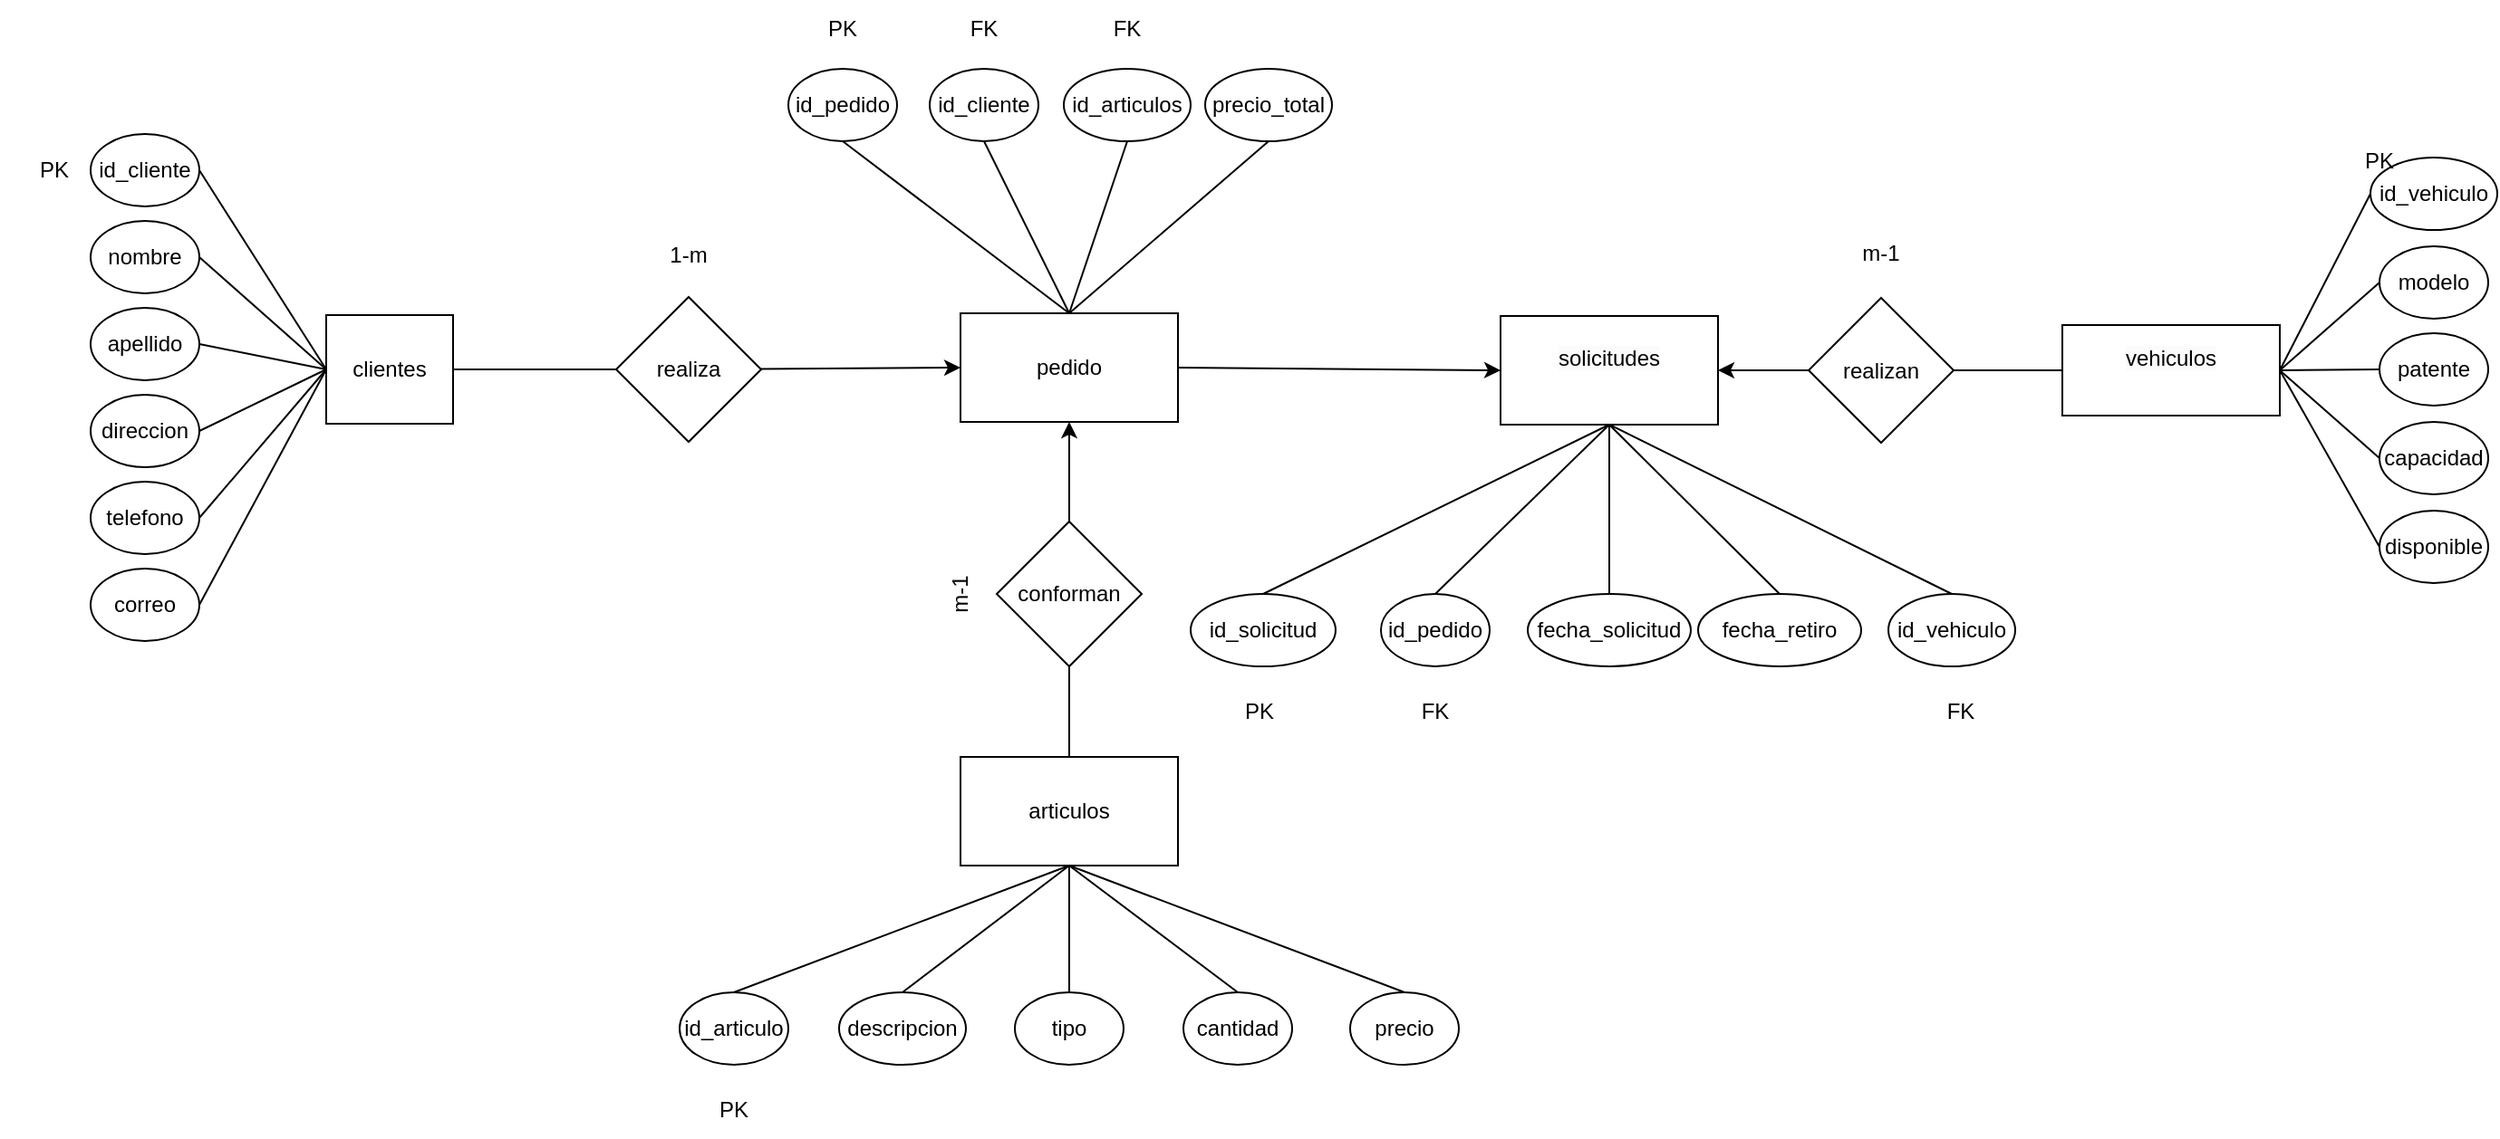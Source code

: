 <mxfile>
    <diagram id="D0lsIx0jxqbMZNfjzYcb" name="Page-1">
        <mxGraphModel dx="2122" dy="552" grid="1" gridSize="10" guides="1" tooltips="1" connect="1" arrows="1" fold="1" page="1" pageScale="1" pageWidth="1100" pageHeight="850" math="0" shadow="0">
            <root>
                <mxCell id="0"/>
                <mxCell id="1" parent="0"/>
                <mxCell id="10" value="clientes" style="rounded=0;whiteSpace=wrap;html=1;" parent="1" vertex="1">
                    <mxGeometry x="-160" y="266" width="70" height="60" as="geometry"/>
                </mxCell>
                <mxCell id="11" value="&#xa;&lt;span style=&quot;color: rgb(0, 0, 0); font-family: Helvetica; font-size: 12px; font-style: normal; font-variant-ligatures: normal; font-variant-caps: normal; font-weight: 400; letter-spacing: normal; orphans: 2; text-align: center; text-indent: 0px; text-transform: none; widows: 2; word-spacing: 0px; -webkit-text-stroke-width: 0px; white-space: normal; background-color: rgb(251, 251, 251); text-decoration-thickness: initial; text-decoration-style: initial; text-decoration-color: initial; display: inline !important; float: none;&quot;&gt;solicitudes&lt;/span&gt;&#xa;&#xa;" style="rounded=0;whiteSpace=wrap;html=1;" parent="1" vertex="1">
                    <mxGeometry x="488" y="266.5" width="120" height="60" as="geometry"/>
                </mxCell>
                <mxCell id="12" value="&#xa;&lt;span style=&quot;color: rgb(0, 0, 0); font-family: Helvetica; font-size: 12px; font-style: normal; font-variant-ligatures: normal; font-variant-caps: normal; font-weight: 400; letter-spacing: normal; orphans: 2; text-align: center; text-indent: 0px; text-transform: none; widows: 2; word-spacing: 0px; -webkit-text-stroke-width: 0px; white-space: normal; background-color: rgb(251, 251, 251); text-decoration-thickness: initial; text-decoration-style: initial; text-decoration-color: initial; display: inline !important; float: none;&quot;&gt;vehiculos&lt;/span&gt;&#xa;&#xa;" style="rounded=0;whiteSpace=wrap;html=1;" parent="1" vertex="1">
                    <mxGeometry x="798" y="271.5" width="120" height="50" as="geometry"/>
                </mxCell>
                <mxCell id="100" style="edgeStyle=none;html=1;entryX=0.5;entryY=1;entryDx=0;entryDy=0;" parent="1" source="13" target="66" edge="1">
                    <mxGeometry relative="1" as="geometry"/>
                </mxCell>
                <mxCell id="13" value="&lt;span style=&quot;color: rgb(0, 0, 0);&quot;&gt;articulos&lt;/span&gt;" style="rounded=0;whiteSpace=wrap;html=1;" parent="1" vertex="1">
                    <mxGeometry x="190" y="510" width="120" height="60" as="geometry"/>
                </mxCell>
                <mxCell id="18" value="" style="endArrow=none;html=1;entryX=1;entryY=0.5;entryDx=0;entryDy=0;exitX=0;exitY=0.5;exitDx=0;exitDy=0;" parent="1" source="20" target="10" edge="1">
                    <mxGeometry width="50" height="50" relative="1" as="geometry">
                        <mxPoint x="-10" y="366.5" as="sourcePoint"/>
                        <mxPoint x="280" y="326.5" as="targetPoint"/>
                    </mxGeometry>
                </mxCell>
                <mxCell id="25" style="edgeStyle=none;html=1;entryX=1;entryY=0.5;entryDx=0;entryDy=0;" parent="1" source="24" target="11" edge="1">
                    <mxGeometry relative="1" as="geometry"/>
                </mxCell>
                <mxCell id="24" value="realizan" style="rhombus;whiteSpace=wrap;html=1;" parent="1" vertex="1">
                    <mxGeometry x="658" y="256.5" width="80" height="80" as="geometry"/>
                </mxCell>
                <mxCell id="26" value="" style="endArrow=none;html=1;entryX=0;entryY=0.5;entryDx=0;entryDy=0;exitX=1;exitY=0.5;exitDx=0;exitDy=0;" parent="1" source="24" target="12" edge="1">
                    <mxGeometry width="50" height="50" relative="1" as="geometry">
                        <mxPoint x="578" y="446.5" as="sourcePoint"/>
                        <mxPoint x="628" y="396.5" as="targetPoint"/>
                    </mxGeometry>
                </mxCell>
                <mxCell id="29" value="1-m" style="text;html=1;align=center;verticalAlign=middle;whiteSpace=wrap;rounded=0;rotation=0;" parent="1" vertex="1">
                    <mxGeometry x="10" y="218" width="60" height="30" as="geometry"/>
                </mxCell>
                <mxCell id="30" value="m-1" style="text;html=1;align=center;verticalAlign=middle;whiteSpace=wrap;rounded=0;rotation=-90;" parent="1" vertex="1">
                    <mxGeometry x="160" y="405" width="60" height="30" as="geometry"/>
                </mxCell>
                <mxCell id="32" value="m-1" style="text;html=1;align=center;verticalAlign=middle;whiteSpace=wrap;rounded=0;" parent="1" vertex="1">
                    <mxGeometry x="668" y="216.5" width="60" height="30" as="geometry"/>
                </mxCell>
                <mxCell id="33" value="id_cliente" style="ellipse;whiteSpace=wrap;html=1;" parent="1" vertex="1">
                    <mxGeometry x="-290" y="166" width="60" height="40" as="geometry"/>
                </mxCell>
                <mxCell id="34" value="apellido" style="ellipse;whiteSpace=wrap;html=1;" parent="1" vertex="1">
                    <mxGeometry x="-290" y="262" width="60" height="40" as="geometry"/>
                </mxCell>
                <mxCell id="35" value="direccion" style="ellipse;whiteSpace=wrap;html=1;" parent="1" vertex="1">
                    <mxGeometry x="-290" y="310" width="60" height="40" as="geometry"/>
                </mxCell>
                <mxCell id="36" value="telefono" style="ellipse;whiteSpace=wrap;html=1;" parent="1" vertex="1">
                    <mxGeometry x="-290" y="358" width="60" height="40" as="geometry"/>
                </mxCell>
                <mxCell id="37" value="nombre" style="ellipse;whiteSpace=wrap;html=1;" parent="1" vertex="1">
                    <mxGeometry x="-290" y="214" width="60" height="40" as="geometry"/>
                </mxCell>
                <mxCell id="38" value="id_articulo" style="ellipse;whiteSpace=wrap;html=1;" parent="1" vertex="1">
                    <mxGeometry x="35" y="640" width="60" height="40" as="geometry"/>
                </mxCell>
                <mxCell id="39" value="correo" style="ellipse;whiteSpace=wrap;html=1;" parent="1" vertex="1">
                    <mxGeometry x="-290" y="406" width="60" height="40" as="geometry"/>
                </mxCell>
                <mxCell id="40" value="descripcion" style="ellipse;whiteSpace=wrap;html=1;" parent="1" vertex="1">
                    <mxGeometry x="123" y="640" width="70" height="40" as="geometry"/>
                </mxCell>
                <mxCell id="41" value="tipo" style="ellipse;whiteSpace=wrap;html=1;" parent="1" vertex="1">
                    <mxGeometry x="220" y="640" width="60" height="40" as="geometry"/>
                </mxCell>
                <mxCell id="42" value="cantidad" style="ellipse;whiteSpace=wrap;html=1;" parent="1" vertex="1">
                    <mxGeometry x="313" y="640" width="60" height="40" as="geometry"/>
                </mxCell>
                <mxCell id="43" value="precio" style="ellipse;whiteSpace=wrap;html=1;" parent="1" vertex="1">
                    <mxGeometry x="405" y="640" width="60" height="40" as="geometry"/>
                </mxCell>
                <mxCell id="44" value="id_cliente" style="ellipse;whiteSpace=wrap;html=1;" parent="1" vertex="1">
                    <mxGeometry x="173" y="130" width="60" height="40" as="geometry"/>
                </mxCell>
                <mxCell id="45" value="fecha_solicitud" style="ellipse;whiteSpace=wrap;html=1;" parent="1" vertex="1">
                    <mxGeometry x="503" y="420" width="90" height="40" as="geometry"/>
                </mxCell>
                <mxCell id="47" value="id_articulos" style="ellipse;whiteSpace=wrap;html=1;" parent="1" vertex="1">
                    <mxGeometry x="247" y="130" width="70" height="40" as="geometry"/>
                </mxCell>
                <mxCell id="48" value="id_solicitud" style="ellipse;whiteSpace=wrap;html=1;" parent="1" vertex="1">
                    <mxGeometry x="317" y="420" width="80" height="40" as="geometry"/>
                </mxCell>
                <mxCell id="51" value="FK" style="text;html=1;align=center;verticalAlign=middle;whiteSpace=wrap;rounded=0;" parent="1" vertex="1">
                    <mxGeometry x="173" y="92.5" width="60" height="30" as="geometry"/>
                </mxCell>
                <mxCell id="52" value="FK" style="text;html=1;align=center;verticalAlign=middle;whiteSpace=wrap;rounded=0;" parent="1" vertex="1">
                    <mxGeometry x="252" y="92.5" width="60" height="30" as="geometry"/>
                </mxCell>
                <mxCell id="53" value="PK" style="text;html=1;align=center;verticalAlign=middle;whiteSpace=wrap;rounded=0;" parent="1" vertex="1">
                    <mxGeometry x="-340" y="171" width="60" height="30" as="geometry"/>
                </mxCell>
                <mxCell id="54" value="PK" style="text;html=1;align=center;verticalAlign=middle;whiteSpace=wrap;rounded=0;" parent="1" vertex="1">
                    <mxGeometry x="325" y="470" width="60" height="30" as="geometry"/>
                </mxCell>
                <mxCell id="55" value="PK" style="text;html=1;align=center;verticalAlign=middle;whiteSpace=wrap;rounded=0;" parent="1" vertex="1">
                    <mxGeometry x="35" y="690" width="60" height="30" as="geometry"/>
                </mxCell>
                <mxCell id="58" value="id_vehiculo" style="ellipse;whiteSpace=wrap;html=1;" parent="1" vertex="1">
                    <mxGeometry x="968" y="179" width="70" height="40" as="geometry"/>
                </mxCell>
                <mxCell id="59" value="patente" style="ellipse;whiteSpace=wrap;html=1;" parent="1" vertex="1">
                    <mxGeometry x="973" y="276" width="60" height="40" as="geometry"/>
                </mxCell>
                <mxCell id="60" value="disponible" style="ellipse;whiteSpace=wrap;html=1;" parent="1" vertex="1">
                    <mxGeometry x="973" y="374" width="60" height="40" as="geometry"/>
                </mxCell>
                <mxCell id="62" value="modelo" style="ellipse;whiteSpace=wrap;html=1;" parent="1" vertex="1">
                    <mxGeometry x="973" y="228" width="60" height="40" as="geometry"/>
                </mxCell>
                <mxCell id="64" value="PK" style="text;html=1;align=center;verticalAlign=middle;whiteSpace=wrap;rounded=0;" parent="1" vertex="1">
                    <mxGeometry x="943" y="166" width="60" height="30" as="geometry"/>
                </mxCell>
                <mxCell id="65" value="id_vehiculo" style="ellipse;whiteSpace=wrap;html=1;" parent="1" vertex="1">
                    <mxGeometry x="702" y="420" width="70" height="40" as="geometry"/>
                </mxCell>
                <mxCell id="101" style="edgeStyle=none;html=1;entryX=0;entryY=0.5;entryDx=0;entryDy=0;exitX=1;exitY=0.5;exitDx=0;exitDy=0;" parent="1" source="66" target="11" edge="1">
                    <mxGeometry relative="1" as="geometry">
                        <mxPoint x="400" y="300.5" as="sourcePoint"/>
                    </mxGeometry>
                </mxCell>
                <mxCell id="66" value="pedido" style="rounded=0;whiteSpace=wrap;html=1;" parent="1" vertex="1">
                    <mxGeometry x="190" y="265" width="120" height="60" as="geometry"/>
                </mxCell>
                <mxCell id="99" style="edgeStyle=none;html=1;entryX=0;entryY=0.5;entryDx=0;entryDy=0;" parent="1" source="20" target="66" edge="1">
                    <mxGeometry relative="1" as="geometry"/>
                </mxCell>
                <mxCell id="20" value="realiza" style="rhombus;whiteSpace=wrap;html=1;rotation=0;" parent="1" vertex="1">
                    <mxGeometry y="256" width="80" height="80" as="geometry"/>
                </mxCell>
                <mxCell id="70" value="id_pedido" style="ellipse;whiteSpace=wrap;html=1;" parent="1" vertex="1">
                    <mxGeometry x="422" y="420" width="60" height="40" as="geometry"/>
                </mxCell>
                <mxCell id="71" value="" style="endArrow=none;html=1;entryX=0.5;entryY=1;entryDx=0;entryDy=0;exitX=0.5;exitY=0;exitDx=0;exitDy=0;" parent="1" source="48" target="11" edge="1">
                    <mxGeometry width="50" height="50" relative="1" as="geometry">
                        <mxPoint x="348" y="456.5" as="sourcePoint"/>
                        <mxPoint x="398" y="406.5" as="targetPoint"/>
                    </mxGeometry>
                </mxCell>
                <mxCell id="73" value="" style="endArrow=none;html=1;entryX=0.5;entryY=1;entryDx=0;entryDy=0;exitX=0.5;exitY=0;exitDx=0;exitDy=0;" parent="1" source="70" target="11" edge="1">
                    <mxGeometry width="50" height="50" relative="1" as="geometry">
                        <mxPoint x="478" y="416.5" as="sourcePoint"/>
                        <mxPoint x="558" y="336.5" as="targetPoint"/>
                    </mxGeometry>
                </mxCell>
                <mxCell id="74" value="" style="endArrow=none;html=1;exitX=0.5;exitY=0;exitDx=0;exitDy=0;" parent="1" source="45" edge="1">
                    <mxGeometry width="50" height="50" relative="1" as="geometry">
                        <mxPoint x="568" y="416.5" as="sourcePoint"/>
                        <mxPoint x="548" y="326.5" as="targetPoint"/>
                    </mxGeometry>
                </mxCell>
                <mxCell id="75" value="" style="endArrow=none;html=1;exitX=0.5;exitY=0;exitDx=0;exitDy=0;" parent="1" source="65" edge="1">
                    <mxGeometry width="50" height="50" relative="1" as="geometry">
                        <mxPoint x="578" y="426.5" as="sourcePoint"/>
                        <mxPoint x="548" y="326.5" as="targetPoint"/>
                    </mxGeometry>
                </mxCell>
                <mxCell id="76" value="" style="endArrow=none;html=1;entryX=0.5;entryY=1;entryDx=0;entryDy=0;exitX=0.5;exitY=0;exitDx=0;exitDy=0;" parent="1" source="38" target="13" edge="1">
                    <mxGeometry width="50" height="50" relative="1" as="geometry">
                        <mxPoint x="520" y="350" as="sourcePoint"/>
                        <mxPoint x="510" y="270" as="targetPoint"/>
                    </mxGeometry>
                </mxCell>
                <mxCell id="77" value="" style="endArrow=none;html=1;entryX=0.5;entryY=1;entryDx=0;entryDy=0;exitX=0.5;exitY=0;exitDx=0;exitDy=0;" parent="1" source="40" target="13" edge="1">
                    <mxGeometry width="50" height="50" relative="1" as="geometry">
                        <mxPoint x="100" y="650" as="sourcePoint"/>
                        <mxPoint x="260" y="580" as="targetPoint"/>
                    </mxGeometry>
                </mxCell>
                <mxCell id="78" value="" style="endArrow=none;html=1;entryX=0.5;entryY=1;entryDx=0;entryDy=0;exitX=0.5;exitY=0;exitDx=0;exitDy=0;" parent="1" source="41" target="13" edge="1">
                    <mxGeometry width="50" height="50" relative="1" as="geometry">
                        <mxPoint x="100" y="650" as="sourcePoint"/>
                        <mxPoint x="260" y="580" as="targetPoint"/>
                    </mxGeometry>
                </mxCell>
                <mxCell id="79" value="" style="endArrow=none;html=1;entryX=0.5;entryY=1;entryDx=0;entryDy=0;exitX=0.5;exitY=0;exitDx=0;exitDy=0;" parent="1" source="42" target="13" edge="1">
                    <mxGeometry width="50" height="50" relative="1" as="geometry">
                        <mxPoint x="310" y="650" as="sourcePoint"/>
                        <mxPoint x="260" y="580" as="targetPoint"/>
                    </mxGeometry>
                </mxCell>
                <mxCell id="80" value="" style="endArrow=none;html=1;exitX=0.5;exitY=0;exitDx=0;exitDy=0;" parent="1" source="43" edge="1">
                    <mxGeometry width="50" height="50" relative="1" as="geometry">
                        <mxPoint x="390" y="650" as="sourcePoint"/>
                        <mxPoint x="250" y="570" as="targetPoint"/>
                    </mxGeometry>
                </mxCell>
                <mxCell id="81" value="id_pedido" style="ellipse;whiteSpace=wrap;html=1;" parent="1" vertex="1">
                    <mxGeometry x="95" y="130" width="60" height="40" as="geometry"/>
                </mxCell>
                <mxCell id="82" value="PK" style="text;html=1;align=center;verticalAlign=middle;whiteSpace=wrap;rounded=0;" parent="1" vertex="1">
                    <mxGeometry x="95" y="92.5" width="60" height="30" as="geometry"/>
                </mxCell>
                <mxCell id="83" value="FK" style="text;html=1;align=center;verticalAlign=middle;whiteSpace=wrap;rounded=0;" parent="1" vertex="1">
                    <mxGeometry x="422" y="470" width="60" height="30" as="geometry"/>
                </mxCell>
                <mxCell id="84" value="" style="endArrow=none;html=1;exitX=0.5;exitY=0;exitDx=0;exitDy=0;entryX=0.5;entryY=1;entryDx=0;entryDy=0;" parent="1" source="66" target="47" edge="1">
                    <mxGeometry width="50" height="50" relative="1" as="geometry">
                        <mxPoint x="470" y="650" as="sourcePoint"/>
                        <mxPoint x="260" y="580" as="targetPoint"/>
                    </mxGeometry>
                </mxCell>
                <mxCell id="87" value="" style="endArrow=none;html=1;entryX=0.5;entryY=1;entryDx=0;entryDy=0;exitX=0.5;exitY=0;exitDx=0;exitDy=0;" parent="1" source="66" target="44" edge="1">
                    <mxGeometry width="50" height="50" relative="1" as="geometry">
                        <mxPoint x="250" y="260" as="sourcePoint"/>
                        <mxPoint x="265" y="190" as="targetPoint"/>
                    </mxGeometry>
                </mxCell>
                <mxCell id="88" value="" style="endArrow=none;html=1;entryX=0.5;entryY=0;entryDx=0;entryDy=0;exitX=0.5;exitY=1;exitDx=0;exitDy=0;" parent="1" source="81" target="66" edge="1">
                    <mxGeometry width="50" height="50" relative="1" as="geometry">
                        <mxPoint x="260" y="275" as="sourcePoint"/>
                        <mxPoint x="190" y="190" as="targetPoint"/>
                    </mxGeometry>
                </mxCell>
                <mxCell id="89" value="" style="endArrow=none;html=1;entryX=0;entryY=0.5;entryDx=0;entryDy=0;exitX=1;exitY=0.5;exitDx=0;exitDy=0;" parent="1" source="33" target="10" edge="1">
                    <mxGeometry width="50" height="50" relative="1" as="geometry">
                        <mxPoint x="170" y="286" as="sourcePoint"/>
                        <mxPoint x="260" y="371" as="targetPoint"/>
                    </mxGeometry>
                </mxCell>
                <mxCell id="90" value="" style="endArrow=none;html=1;entryX=1;entryY=0.5;entryDx=0;entryDy=0;exitX=0;exitY=0.5;exitDx=0;exitDy=0;" parent="1" source="10" target="37" edge="1">
                    <mxGeometry width="50" height="50" relative="1" as="geometry">
                        <mxPoint x="-220" y="196" as="sourcePoint"/>
                        <mxPoint x="-150" y="306" as="targetPoint"/>
                    </mxGeometry>
                </mxCell>
                <mxCell id="91" value="" style="endArrow=none;html=1;entryX=1;entryY=0.5;entryDx=0;entryDy=0;exitX=0;exitY=0.5;exitDx=0;exitDy=0;" parent="1" source="10" target="34" edge="1">
                    <mxGeometry width="50" height="50" relative="1" as="geometry">
                        <mxPoint x="-150" y="306" as="sourcePoint"/>
                        <mxPoint x="-220" y="241" as="targetPoint"/>
                    </mxGeometry>
                </mxCell>
                <mxCell id="92" value="" style="endArrow=none;html=1;entryX=1;entryY=0.5;entryDx=0;entryDy=0;" parent="1" target="35" edge="1">
                    <mxGeometry width="50" height="50" relative="1" as="geometry">
                        <mxPoint x="-160" y="296" as="sourcePoint"/>
                        <mxPoint x="-220" y="286" as="targetPoint"/>
                    </mxGeometry>
                </mxCell>
                <mxCell id="93" value="" style="endArrow=none;html=1;entryX=1;entryY=0.5;entryDx=0;entryDy=0;exitX=0;exitY=0.5;exitDx=0;exitDy=0;" parent="1" source="10" target="36" edge="1">
                    <mxGeometry width="50" height="50" relative="1" as="geometry">
                        <mxPoint x="-150" y="306" as="sourcePoint"/>
                        <mxPoint x="-220" y="336" as="targetPoint"/>
                    </mxGeometry>
                </mxCell>
                <mxCell id="94" value="" style="endArrow=none;html=1;entryX=1;entryY=0.5;entryDx=0;entryDy=0;exitX=0;exitY=0.5;exitDx=0;exitDy=0;" parent="1" source="10" target="39" edge="1">
                    <mxGeometry width="50" height="50" relative="1" as="geometry">
                        <mxPoint x="-150" y="306" as="sourcePoint"/>
                        <mxPoint x="-220" y="386" as="targetPoint"/>
                    </mxGeometry>
                </mxCell>
                <mxCell id="95" value="" style="endArrow=none;html=1;exitX=0;exitY=0.5;exitDx=0;exitDy=0;entryX=1;entryY=0.5;entryDx=0;entryDy=0;" parent="1" source="58" target="12" edge="1">
                    <mxGeometry width="50" height="50" relative="1" as="geometry">
                        <mxPoint x="753" y="416.5" as="sourcePoint"/>
                        <mxPoint x="558" y="336.5" as="targetPoint"/>
                    </mxGeometry>
                </mxCell>
                <mxCell id="96" value="" style="endArrow=none;html=1;exitX=0;exitY=0.5;exitDx=0;exitDy=0;entryX=1;entryY=0.5;entryDx=0;entryDy=0;" parent="1" source="62" target="12" edge="1">
                    <mxGeometry width="50" height="50" relative="1" as="geometry">
                        <mxPoint x="973" y="231.5" as="sourcePoint"/>
                        <mxPoint x="928" y="306.5" as="targetPoint"/>
                    </mxGeometry>
                </mxCell>
                <mxCell id="97" value="" style="endArrow=none;html=1;exitX=0;exitY=0.5;exitDx=0;exitDy=0;entryX=1;entryY=0.5;entryDx=0;entryDy=0;" parent="1" source="59" target="12" edge="1">
                    <mxGeometry width="50" height="50" relative="1" as="geometry">
                        <mxPoint x="978" y="276.5" as="sourcePoint"/>
                        <mxPoint x="928" y="306.5" as="targetPoint"/>
                    </mxGeometry>
                </mxCell>
                <mxCell id="98" value="" style="endArrow=none;html=1;exitX=0;exitY=0.5;exitDx=0;exitDy=0;entryX=1;entryY=0.5;entryDx=0;entryDy=0;" parent="1" source="60" target="12" edge="1">
                    <mxGeometry width="50" height="50" relative="1" as="geometry">
                        <mxPoint x="978" y="321.5" as="sourcePoint"/>
                        <mxPoint x="928" y="306.5" as="targetPoint"/>
                    </mxGeometry>
                </mxCell>
                <mxCell id="106" value="conforman" style="rhombus;whiteSpace=wrap;html=1;rotation=0;" vertex="1" parent="1">
                    <mxGeometry x="210" y="380" width="80" height="80" as="geometry"/>
                </mxCell>
                <mxCell id="107" value="precio_total" style="ellipse;whiteSpace=wrap;html=1;" vertex="1" parent="1">
                    <mxGeometry x="325" y="130" width="70" height="40" as="geometry"/>
                </mxCell>
                <mxCell id="108" value="" style="endArrow=none;html=1;exitX=0.5;exitY=0;exitDx=0;exitDy=0;entryX=0.5;entryY=1;entryDx=0;entryDy=0;" edge="1" parent="1" source="66" target="107">
                    <mxGeometry width="50" height="50" relative="1" as="geometry">
                        <mxPoint x="260" y="275" as="sourcePoint"/>
                        <mxPoint x="255" y="190" as="targetPoint"/>
                    </mxGeometry>
                </mxCell>
                <mxCell id="109" value="capacidad" style="ellipse;whiteSpace=wrap;html=1;" vertex="1" parent="1">
                    <mxGeometry x="973" y="325" width="60" height="40" as="geometry"/>
                </mxCell>
                <mxCell id="110" value="" style="endArrow=none;html=1;exitX=0;exitY=0.5;exitDx=0;exitDy=0;entryX=1;entryY=0.5;entryDx=0;entryDy=0;" edge="1" parent="1" source="109" target="12">
                    <mxGeometry width="50" height="50" relative="1" as="geometry">
                        <mxPoint x="983" y="336.5" as="sourcePoint"/>
                        <mxPoint x="928" y="306.5" as="targetPoint"/>
                    </mxGeometry>
                </mxCell>
                <mxCell id="113" value="fecha_retiro" style="ellipse;whiteSpace=wrap;html=1;" vertex="1" parent="1">
                    <mxGeometry x="597" y="420" width="90" height="40" as="geometry"/>
                </mxCell>
                <mxCell id="114" value="" style="endArrow=none;html=1;exitX=0.5;exitY=1;exitDx=0;exitDy=0;entryX=0.5;entryY=0;entryDx=0;entryDy=0;" edge="1" parent="1" source="11" target="113">
                    <mxGeometry width="50" height="50" relative="1" as="geometry">
                        <mxPoint x="755" y="430" as="sourcePoint"/>
                        <mxPoint x="558" y="336.5" as="targetPoint"/>
                    </mxGeometry>
                </mxCell>
                <mxCell id="115" value="FK" style="text;html=1;align=center;verticalAlign=middle;whiteSpace=wrap;rounded=0;" vertex="1" parent="1">
                    <mxGeometry x="712" y="470" width="60" height="30" as="geometry"/>
                </mxCell>
            </root>
        </mxGraphModel>
    </diagram>
</mxfile>